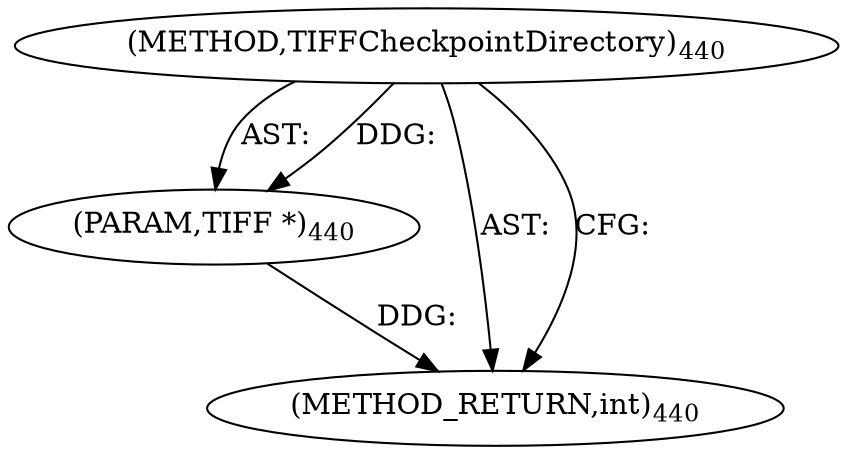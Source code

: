 digraph "TIFFCheckpointDirectory" {  
"8838" [label = <(METHOD,TIFFCheckpointDirectory)<SUB>440</SUB>> ]
"8839" [label = <(PARAM,TIFF *)<SUB>440</SUB>> ]
"8840" [label = <(METHOD_RETURN,int)<SUB>440</SUB>> ]
  "8838" -> "8839"  [ label = "AST: "] 
  "8838" -> "8840"  [ label = "AST: "] 
  "8838" -> "8840"  [ label = "CFG: "] 
  "8839" -> "8840"  [ label = "DDG: "] 
  "8838" -> "8839"  [ label = "DDG: "] 
}
